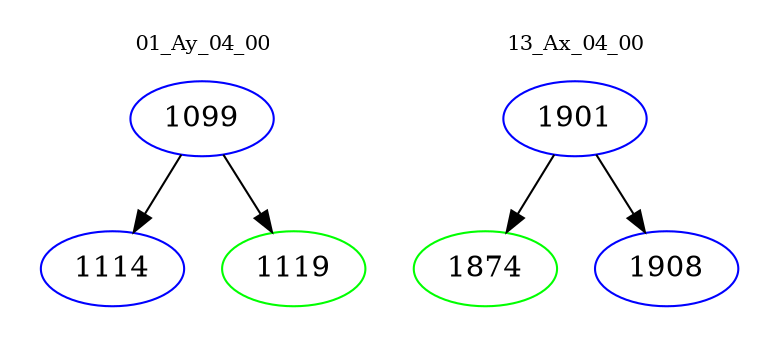 digraph{
subgraph cluster_0 {
color = white
label = "01_Ay_04_00";
fontsize=10;
T0_1099 [label="1099", color="blue"]
T0_1099 -> T0_1114 [color="black"]
T0_1114 [label="1114", color="blue"]
T0_1099 -> T0_1119 [color="black"]
T0_1119 [label="1119", color="green"]
}
subgraph cluster_1 {
color = white
label = "13_Ax_04_00";
fontsize=10;
T1_1901 [label="1901", color="blue"]
T1_1901 -> T1_1874 [color="black"]
T1_1874 [label="1874", color="green"]
T1_1901 -> T1_1908 [color="black"]
T1_1908 [label="1908", color="blue"]
}
}
